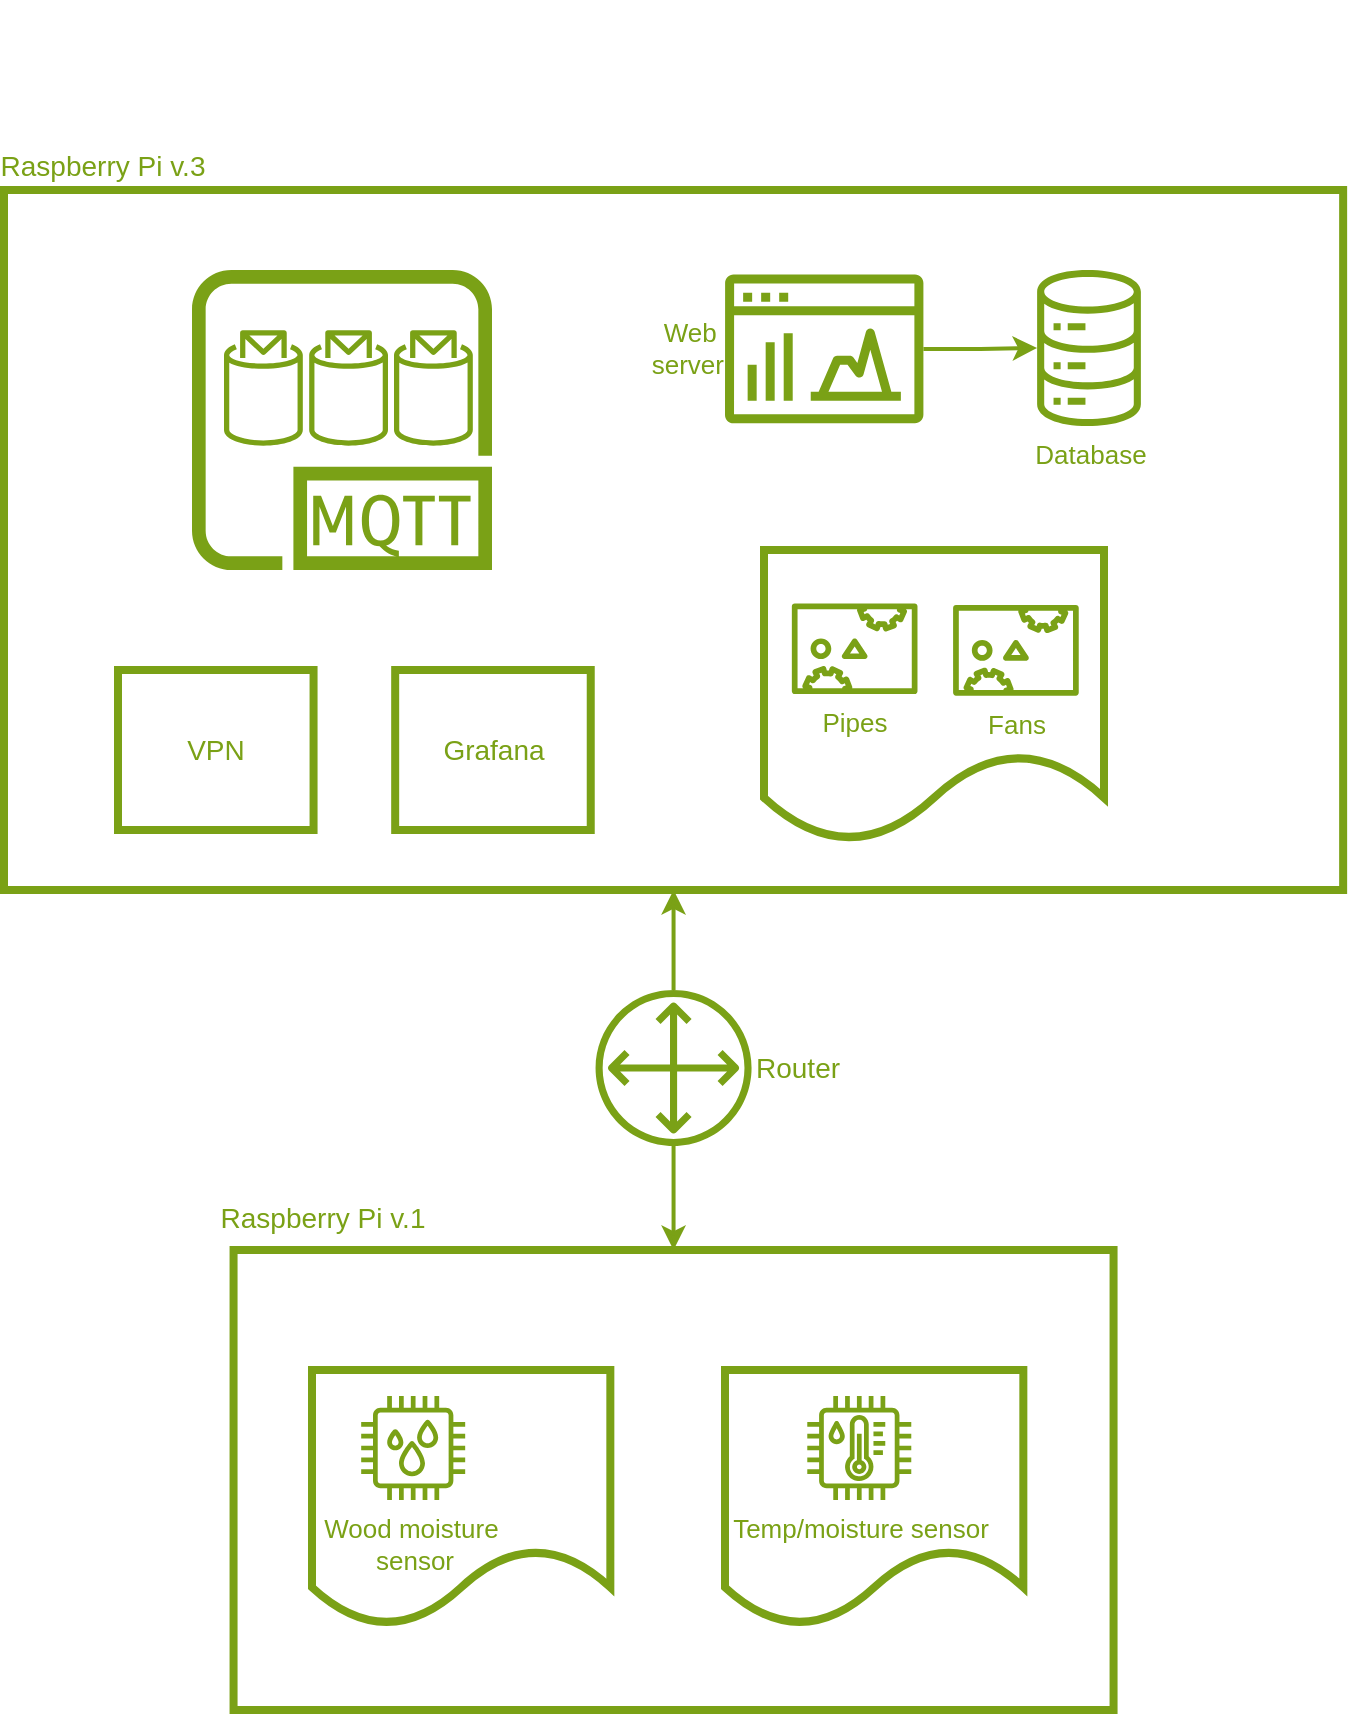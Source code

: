 <mxfile version="24.8.3">
  <diagram name="Page-1" id="GxixDLq5Sg1r-jbVdXjj">
    <mxGraphModel dx="2074" dy="1114" grid="1" gridSize="10" guides="1" tooltips="1" connect="1" arrows="1" fold="1" page="1" pageScale="1" pageWidth="827" pageHeight="1169" math="0" shadow="0">
      <root>
        <mxCell id="0" />
        <mxCell id="1" parent="0" />
        <mxCell id="P-vmgczgdNdUXDMVkyAK-4" value="" style="rounded=0;whiteSpace=wrap;html=1;strokeColor=#7AA116;strokeWidth=4;" vertex="1" parent="1">
          <mxGeometry x="204.78" y="650" width="440" height="230" as="geometry" />
        </mxCell>
        <mxCell id="P-vmgczgdNdUXDMVkyAK-16" value="" style="shape=document;whiteSpace=wrap;html=1;boundedLbl=1;strokeWidth=4;strokeColor=#7AA116;movable=1;resizable=1;rotatable=1;deletable=1;editable=1;locked=0;connectable=1;" vertex="1" parent="1">
          <mxGeometry x="450.5" y="710" width="149.17" height="127.86" as="geometry" />
        </mxCell>
        <mxCell id="P-vmgczgdNdUXDMVkyAK-13" value="" style="shape=document;whiteSpace=wrap;html=1;boundedLbl=1;strokeWidth=4;strokeColor=#7AA116;movable=1;resizable=1;rotatable=1;deletable=1;editable=1;locked=0;connectable=1;" vertex="1" parent="1">
          <mxGeometry x="244" y="710" width="149.17" height="127.86" as="geometry" />
        </mxCell>
        <mxCell id="P-vmgczgdNdUXDMVkyAK-3" value="" style="rounded=0;whiteSpace=wrap;html=1;strokeColor=#7AA116;strokeWidth=4;" vertex="1" parent="1">
          <mxGeometry x="90" y="120.0" width="669.57" height="350" as="geometry" />
        </mxCell>
        <mxCell id="tj6Gsa1gZ65bD3j8rmmn-19" value="&lt;div style=&quot;font-size: 13px;&quot;&gt;&lt;font color=&quot;#7aa116&quot; style=&quot;font-size: 13px;&quot;&gt;Temp/moisture sensor&lt;/font&gt;&lt;/div&gt;&lt;div style=&quot;font-size: 13px;&quot;&gt;&lt;font color=&quot;#7aa116&quot; style=&quot;font-size: 13px;&quot;&gt;&lt;br style=&quot;font-size: 13px;&quot;&gt;&lt;/font&gt;&lt;/div&gt;" style="sketch=0;outlineConnect=0;fontColor=#232F3E;gradientColor=none;fillColor=#7AA116;strokeColor=none;dashed=0;verticalLabelPosition=bottom;verticalAlign=top;align=center;html=1;fontSize=13;fontStyle=0;aspect=fixed;pointerEvents=1;shape=mxgraph.aws4.iot_thing_temperature_humidity_sensor;" parent="1" vertex="1">
          <mxGeometry x="491.64" y="723" width="52" height="52" as="geometry" />
        </mxCell>
        <mxCell id="tj6Gsa1gZ65bD3j8rmmn-20" value="&lt;div style=&quot;font-size: 13px;&quot;&gt;&lt;font color=&quot;#7aa116&quot; style=&quot;font-size: 13px;&quot;&gt;Wood moisture&amp;nbsp;&lt;/font&gt;&lt;/div&gt;&lt;div style=&quot;font-size: 13px;&quot;&gt;&lt;font color=&quot;#7aa116&quot; style=&quot;font-size: 13px;&quot;&gt;sensor&lt;/font&gt;&lt;/div&gt;&lt;div style=&quot;font-size: 13px;&quot;&gt;&lt;br style=&quot;font-size: 13px;&quot;&gt;&lt;/div&gt;" style="sketch=0;outlineConnect=0;fontColor=#232F3E;gradientColor=none;fillColor=#7AA116;strokeColor=none;dashed=0;verticalLabelPosition=bottom;verticalAlign=top;align=center;html=1;fontSize=13;fontStyle=0;aspect=fixed;pointerEvents=1;shape=mxgraph.aws4.iot_thing_humidity_sensor;" parent="1" vertex="1">
          <mxGeometry x="268.59" y="723" width="52" height="52" as="geometry" />
        </mxCell>
        <mxCell id="tj6Gsa1gZ65bD3j8rmmn-23" value="Database" style="sketch=0;outlineConnect=0;fontColor=#7AA116;gradientColor=none;fillColor=#7AA116;strokeColor=none;dashed=0;verticalLabelPosition=bottom;verticalAlign=top;align=center;html=1;fontSize=13;fontStyle=0;aspect=fixed;pointerEvents=1;shape=mxgraph.aws4.iot_analytics_data_store;" parent="1" vertex="1">
          <mxGeometry x="605.5" y="160" width="54" height="78" as="geometry" />
        </mxCell>
        <mxCell id="P-vmgczgdNdUXDMVkyAK-6" style="edgeStyle=orthogonalEdgeStyle;rounded=0;orthogonalLoop=1;jettySize=auto;html=1;strokeColor=#7AA116;strokeWidth=2;" edge="1" parent="1" source="tj6Gsa1gZ65bD3j8rmmn-29" target="tj6Gsa1gZ65bD3j8rmmn-23">
          <mxGeometry relative="1" as="geometry" />
        </mxCell>
        <mxCell id="tj6Gsa1gZ65bD3j8rmmn-29" value="&lt;div style=&quot;font-size: 13px;&quot;&gt;Web&amp;nbsp;&lt;/div&gt;&lt;div style=&quot;font-size: 13px;&quot;&gt;server&lt;/div&gt;" style="sketch=0;outlineConnect=0;fontColor=#7AA116;gradientColor=none;fillColor=#7AA116;strokeColor=none;dashed=0;verticalLabelPosition=middle;verticalAlign=middle;align=right;html=1;fontSize=13;fontStyle=0;aspect=fixed;pointerEvents=1;shape=mxgraph.aws4.opensearch_dashboards;labelPosition=left;spacingLeft=3;" parent="1" vertex="1">
          <mxGeometry x="450.5" y="161.96" width="99.2" height="75.04" as="geometry" />
        </mxCell>
        <mxCell id="P-vmgczgdNdUXDMVkyAK-1" value="" style="group" vertex="1" connectable="0" parent="1">
          <mxGeometry x="184" y="160" width="150" height="150" as="geometry" />
        </mxCell>
        <mxCell id="tj6Gsa1gZ65bD3j8rmmn-21" value="" style="sketch=0;outlineConnect=0;fontColor=#232F3E;gradientColor=none;fillColor=#7AA116;strokeColor=none;dashed=0;verticalLabelPosition=bottom;verticalAlign=top;align=center;html=1;fontSize=12;fontStyle=0;aspect=fixed;pointerEvents=1;shape=mxgraph.aws4.mqtt_protocol;" parent="P-vmgczgdNdUXDMVkyAK-1" vertex="1">
          <mxGeometry width="150" height="150" as="geometry" />
        </mxCell>
        <mxCell id="tj6Gsa1gZ65bD3j8rmmn-24" value="" style="sketch=0;outlineConnect=0;fontColor=#232F3E;gradientColor=none;fillColor=#7AA116;strokeColor=none;dashed=0;verticalLabelPosition=bottom;verticalAlign=top;align=center;html=1;fontSize=12;fontStyle=0;aspect=fixed;pointerEvents=1;shape=mxgraph.aws4.topic_2;" parent="P-vmgczgdNdUXDMVkyAK-1" vertex="1">
          <mxGeometry x="16" y="30" width="39.41" height="58" as="geometry" />
        </mxCell>
        <mxCell id="tj6Gsa1gZ65bD3j8rmmn-25" value="" style="sketch=0;outlineConnect=0;fontColor=#232F3E;gradientColor=none;fillColor=#7AA116;strokeColor=none;dashed=0;verticalLabelPosition=bottom;verticalAlign=top;align=center;html=1;fontSize=12;fontStyle=0;aspect=fixed;pointerEvents=1;shape=mxgraph.aws4.topic_2;" parent="P-vmgczgdNdUXDMVkyAK-1" vertex="1">
          <mxGeometry x="58.59" y="30" width="39.41" height="58" as="geometry" />
        </mxCell>
        <mxCell id="tj6Gsa1gZ65bD3j8rmmn-26" value="" style="sketch=0;outlineConnect=0;fontColor=#232F3E;gradientColor=none;fillColor=#7AA116;strokeColor=none;dashed=0;verticalLabelPosition=bottom;verticalAlign=top;align=center;html=1;fontSize=12;fontStyle=0;aspect=fixed;pointerEvents=1;shape=mxgraph.aws4.topic_2;" parent="P-vmgczgdNdUXDMVkyAK-1" vertex="1">
          <mxGeometry x="101" y="30" width="39.41" height="58" as="geometry" />
        </mxCell>
        <mxCell id="P-vmgczgdNdUXDMVkyAK-2" value="Raspberry Pi v.1" style="shape=image;html=1;verticalAlign=top;verticalLabelPosition=bottom;labelBackgroundColor=#ffffff;imageAspect=0;aspect=fixed;image=https://cdn1.iconfinder.com/data/icons/fruit-136/64/Fruit_iconfree_Filled_Outline_raspberry-healthy-organic-food-fruit_icon-128.png;fontSize=14;fontColor=#7AA116;" vertex="1" parent="1">
          <mxGeometry x="215" y="551" width="68" height="68" as="geometry" />
        </mxCell>
        <mxCell id="P-vmgczgdNdUXDMVkyAK-10" value="" style="edgeStyle=orthogonalEdgeStyle;rounded=0;orthogonalLoop=1;jettySize=auto;html=1;fontSize=13;strokeWidth=2;strokeColor=#7AA116;" edge="1" parent="1" source="P-vmgczgdNdUXDMVkyAK-5" target="P-vmgczgdNdUXDMVkyAK-3">
          <mxGeometry relative="1" as="geometry" />
        </mxCell>
        <mxCell id="P-vmgczgdNdUXDMVkyAK-11" value="" style="edgeStyle=orthogonalEdgeStyle;shape=connector;rounded=0;orthogonalLoop=1;jettySize=auto;html=1;strokeColor=#7AA116;strokeWidth=2;align=center;verticalAlign=middle;fontFamily=Helvetica;fontSize=13;fontColor=default;labelBackgroundColor=default;endArrow=classic;" edge="1" parent="1" source="P-vmgczgdNdUXDMVkyAK-5" target="P-vmgczgdNdUXDMVkyAK-4">
          <mxGeometry relative="1" as="geometry" />
        </mxCell>
        <mxCell id="P-vmgczgdNdUXDMVkyAK-5" value="Router" style="sketch=0;outlineConnect=0;fontColor=#7AA116;gradientColor=none;fillColor=#7AA116;strokeColor=none;dashed=0;verticalLabelPosition=middle;verticalAlign=middle;align=left;html=1;fontSize=14;fontStyle=0;aspect=fixed;pointerEvents=1;shape=mxgraph.aws4.customer_gateway;labelPosition=right;" vertex="1" parent="1">
          <mxGeometry x="385.78" y="520" width="78" height="78" as="geometry" />
        </mxCell>
        <mxCell id="P-vmgczgdNdUXDMVkyAK-8" value="" style="group" vertex="1" connectable="0" parent="1">
          <mxGeometry x="470" y="300.0" width="170" height="145.71" as="geometry" />
        </mxCell>
        <mxCell id="P-vmgczgdNdUXDMVkyAK-7" value="" style="shape=document;whiteSpace=wrap;html=1;boundedLbl=1;strokeWidth=4;strokeColor=#7AA116;movable=1;resizable=1;rotatable=1;deletable=1;editable=1;locked=0;connectable=1;" vertex="1" parent="P-vmgczgdNdUXDMVkyAK-8">
          <mxGeometry width="170" height="145.71" as="geometry" />
        </mxCell>
        <mxCell id="tj6Gsa1gZ65bD3j8rmmn-27" value="&lt;div style=&quot;font-size: 13px;&quot;&gt;Fans&lt;/div&gt;&lt;div style=&quot;font-size: 13px;&quot;&gt;&lt;br style=&quot;font-size: 13px;&quot;&gt;&lt;/div&gt;" style="sketch=0;outlineConnect=0;fontColor=#7AA116;gradientColor=none;fillColor=#7AA116;strokeColor=none;dashed=0;verticalLabelPosition=bottom;verticalAlign=top;align=center;html=1;fontSize=13;fontStyle=0;aspect=fixed;pointerEvents=1;shape=mxgraph.aws4.servo;" parent="P-vmgczgdNdUXDMVkyAK-8" vertex="1">
          <mxGeometry x="94.39" y="27.523" width="63.141" height="45.332" as="geometry" />
        </mxCell>
        <mxCell id="tj6Gsa1gZ65bD3j8rmmn-40" value="&lt;div&gt;Pipes&lt;/div&gt;&lt;div&gt;&lt;br&gt;&lt;/div&gt;" style="sketch=0;outlineConnect=0;fontColor=#7AA116;gradientColor=none;fillColor=#7AA116;strokeColor=none;dashed=0;verticalLabelPosition=bottom;verticalAlign=top;align=center;html=1;fontSize=13;fontStyle=0;aspect=fixed;pointerEvents=1;shape=mxgraph.aws4.servo;" parent="P-vmgczgdNdUXDMVkyAK-8" vertex="1">
          <mxGeometry x="13.762" y="26.713" width="63.141" height="45.332" as="geometry" />
        </mxCell>
        <mxCell id="P-vmgczgdNdUXDMVkyAK-9" value="Raspberry Pi v.3" style="shape=image;html=1;verticalAlign=top;verticalLabelPosition=bottom;labelBackgroundColor=#ffffff;imageAspect=0;aspect=fixed;image=https://cdn1.iconfinder.com/data/icons/fruit-136/64/Fruit_iconfree_Filled_Outline_raspberry-healthy-organic-food-fruit_icon-128.png;fontSize=14;fontColor=#7AA116;" vertex="1" parent="1">
          <mxGeometry x="105" y="25" width="68" height="68" as="geometry" />
        </mxCell>
        <mxCell id="P-vmgczgdNdUXDMVkyAK-18" value="" style="shape=image;html=1;verticalAlign=top;verticalLabelPosition=bottom;labelBackgroundColor=#ffffff;imageAspect=0;aspect=fixed;image=https://cdn4.iconfinder.com/data/icons/scripting-and-programming-languages/512/660277-Python_logo-128.png;fontFamily=Helvetica;fontSize=13;fontColor=#7AA116;imageBackground=none;" vertex="1" parent="1">
          <mxGeometry x="468" y="237" width="88" height="88" as="geometry" />
        </mxCell>
        <mxCell id="P-vmgczgdNdUXDMVkyAK-19" value="" style="shape=image;html=1;verticalAlign=top;verticalLabelPosition=bottom;labelBackgroundColor=#ffffff;imageAspect=0;aspect=fixed;image=https://cdn4.iconfinder.com/data/icons/scripting-and-programming-languages/512/660277-Python_logo-128.png;fontFamily=Helvetica;fontSize=13;fontColor=default;" vertex="1" parent="1">
          <mxGeometry x="243" y="643" width="88" height="88" as="geometry" />
        </mxCell>
        <mxCell id="P-vmgczgdNdUXDMVkyAK-20" value="" style="shape=image;html=1;verticalAlign=top;verticalLabelPosition=bottom;labelBackgroundColor=#ffffff;imageAspect=0;aspect=fixed;image=https://cdn4.iconfinder.com/data/icons/scripting-and-programming-languages/512/660277-Python_logo-128.png;fontFamily=Helvetica;fontSize=13;fontColor=default;" vertex="1" parent="1">
          <mxGeometry x="450.5" y="643" width="88" height="88" as="geometry" />
        </mxCell>
        <mxCell id="P-vmgczgdNdUXDMVkyAK-25" value="" style="shape=image;html=1;verticalAlign=top;verticalLabelPosition=bottom;labelBackgroundColor=#ffffff;imageAspect=0;aspect=fixed;image=https://cdn2.iconfinder.com/data/icons/boxicons-logos/24/bxl-spring-boot-128.png;fontFamily=Helvetica;fontSize=13;fontColor=default;" vertex="1" parent="1">
          <mxGeometry x="448.5" y="130" width="34" height="34" as="geometry" />
        </mxCell>
        <mxCell id="P-vmgczgdNdUXDMVkyAK-29" value="VPN" style="rounded=0;whiteSpace=wrap;html=1;strokeColor=#7AA116;strokeWidth=4;fontSize=14;fontColor=#7AA116;" vertex="1" parent="1">
          <mxGeometry x="147" y="360" width="97.78" height="80" as="geometry" />
        </mxCell>
        <mxCell id="P-vmgczgdNdUXDMVkyAK-30" value="&lt;div&gt;Grafana&lt;/div&gt;" style="rounded=0;whiteSpace=wrap;html=1;strokeColor=#7AA116;strokeWidth=4;fontSize=14;fontColor=#7AA116;" vertex="1" parent="1">
          <mxGeometry x="285.59" y="360" width="97.78" height="80" as="geometry" />
        </mxCell>
      </root>
    </mxGraphModel>
  </diagram>
</mxfile>

